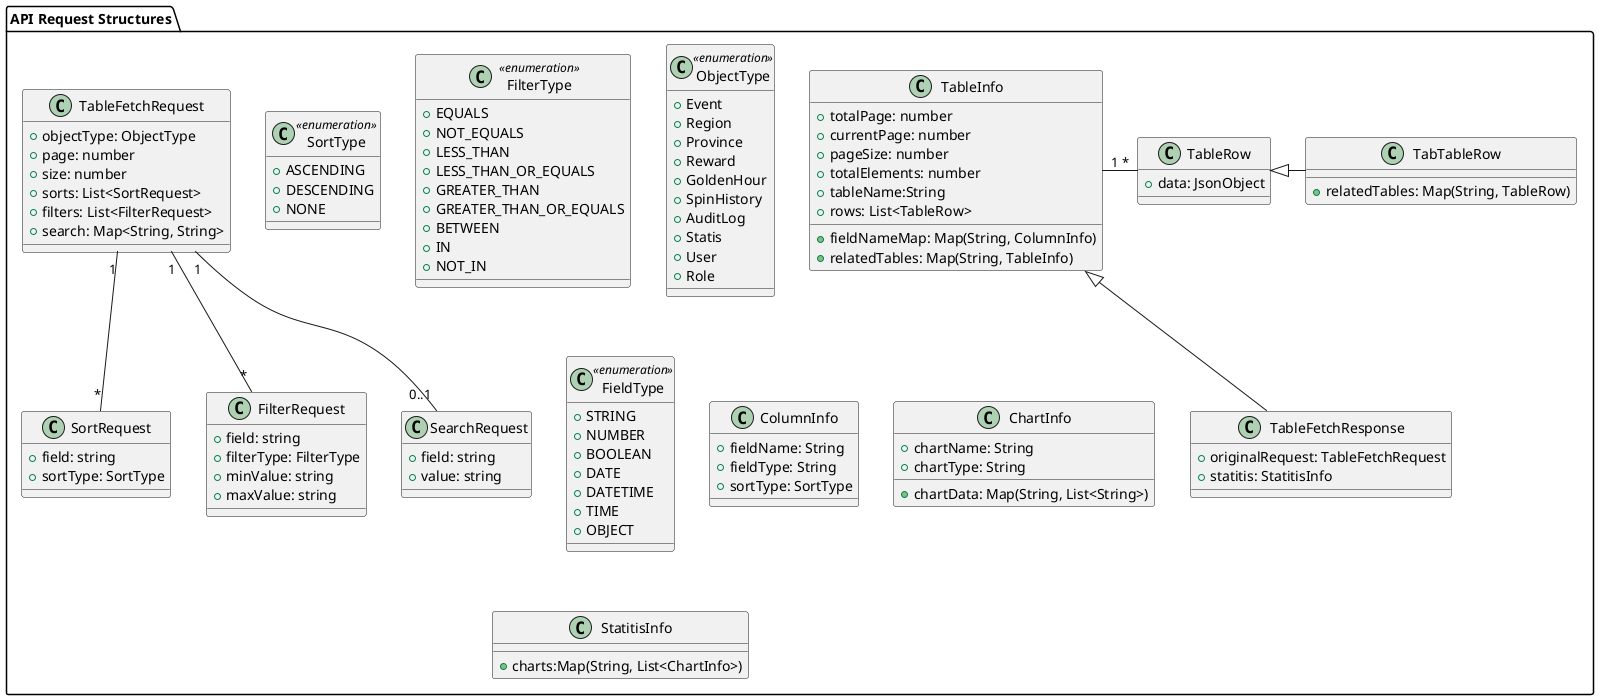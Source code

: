 @startuml Request anh Response Structures for Table Components

' Common API Request and Response Structures for Table Components

package "API Request Structures" {
    class SortType<<enumeration>> {

        +ASCENDING
        +DESCENDING
        +NONE
    }
    class SortRequest {
        +field: string
        +sortType: SortType
    }

    class FilterType<<enumeration>> {
        +EQUALS
        +NOT_EQUALS
        +LESS_THAN
        +LESS_THAN_OR_EQUALS
        +GREATER_THAN
        +GREATER_THAN_OR_EQUALS
        +BETWEEN
        +IN
        +NOT_IN
    }
    class FilterRequest {
        +field: string
        +filterType: FilterType
        +minValue: string
        +maxValue: string
    }
    class  SearchRequest {
        +field: string
        +value: string
    }

    class ObjectType<<enumeration>> {
        +Event
        +Region
        +Province
        +Reward
        +GoldenHour
        +SpinHistory
        +AuditLog
        +Statis
        +User
        +Role
    }

    class TableFetchRequest {
        +objectType: ObjectType
        +page: number
        +size: number
        +sorts: List<SortRequest>
        +filters: List<FilterRequest>
        +search: Map<String, String>
    }

    class TableRow {
        +data: JsonObject
    }

    class TabTableRow{
        +relatedTables: Map(String, TableRow)
    }


    class FieldType<<enumeration>> {

        +STRING
        +NUMBER
        +BOOLEAN
        +DATE
        +DATETIME
        +TIME
        +OBJECT
    }

    class ColumnInfo {
        +fieldName: String
        +fieldType: String
        +sortType: SortType
    }

    class TableInfo{
        +totalPage: number
        +currentPage: number
        +pageSize: number
        +totalElements: number
        +tableName:String
        +fieldNameMap: Map(String, ColumnInfo)
        +rows: List<TableRow>
        +relatedTables: Map(String, TableInfo)
    }

    class ChartInfo {
        +chartName: String
        +chartType: String
        +chartData: Map(String, List<String>)
    }

    class StatitisInfo {
        +charts:Map(String, List<ChartInfo>)
    }

    class TableFetchResponse {
        +originalRequest: TableFetchRequest
        +statitis: StatitisInfo
    }

    TableInfo <|-- TableFetchResponse
    TableInfo "1"-"*" TableRow
    TableFetchRequest "1"--"*" SortRequest
    TableFetchRequest "1"--"*" FilterRequest
    TableFetchRequest "1"--"0..1" SearchRequest
    TableRow <|- TabTableRow
}
@enduml
